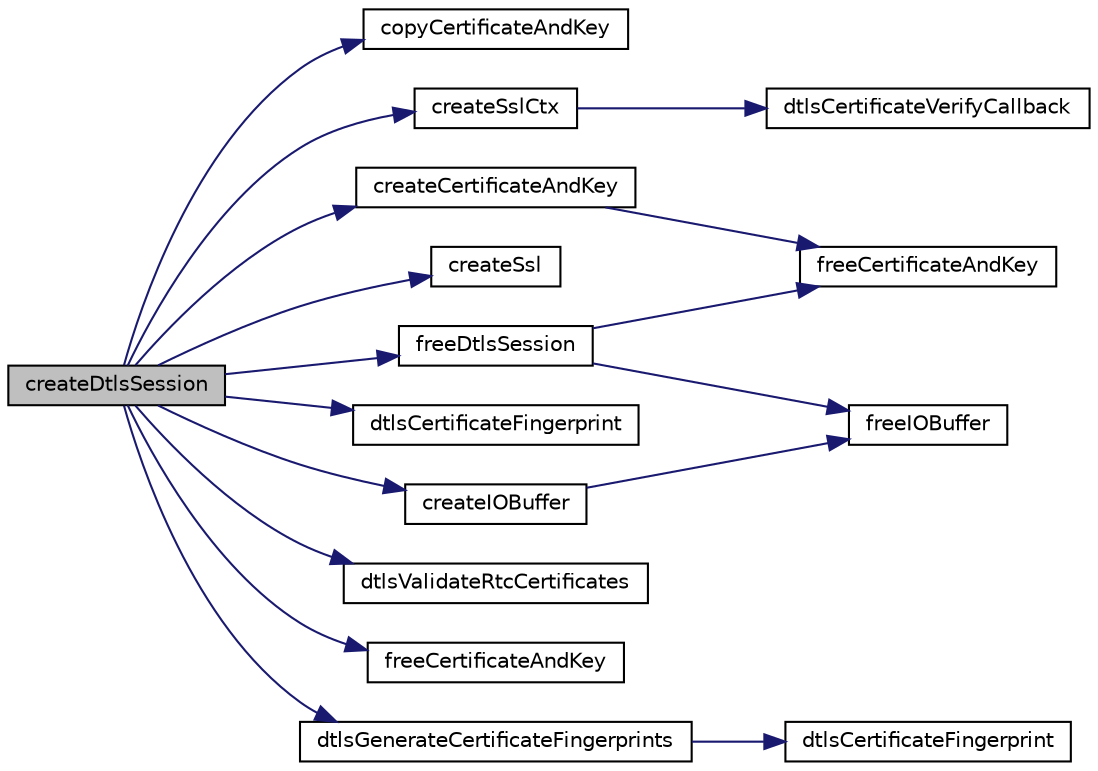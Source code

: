 digraph "createDtlsSession"
{
 // LATEX_PDF_SIZE
  edge [fontname="Helvetica",fontsize="10",labelfontname="Helvetica",labelfontsize="10"];
  node [fontname="Helvetica",fontsize="10",shape=record];
  rankdir="LR";
  Node1 [label="createDtlsSession",height=0.2,width=0.4,color="black", fillcolor="grey75", style="filled", fontcolor="black",tooltip=" "];
  Node1 -> Node2 [color="midnightblue",fontsize="10",style="solid",fontname="Helvetica"];
  Node2 [label="copyCertificateAndKey",height=0.2,width=0.4,color="black", fillcolor="white", style="filled",URL="$Dtls__mbedtls_8c.html#ae531676f27dfc698ebf5ff4087f4f762",tooltip=" "];
  Node1 -> Node3 [color="midnightblue",fontsize="10",style="solid",fontname="Helvetica"];
  Node3 [label="createCertificateAndKey",height=0.2,width=0.4,color="black", fillcolor="white", style="filled",URL="$Dtls__mbedtls_8c.html#aeb739e880d3edc3d95e7135805114f13",tooltip=" "];
  Node3 -> Node4 [color="midnightblue",fontsize="10",style="solid",fontname="Helvetica"];
  Node4 [label="freeCertificateAndKey",height=0.2,width=0.4,color="black", fillcolor="white", style="filled",URL="$Dtls__mbedtls_8c.html#aa6d608da9c875fbfccf37bd3e716e836",tooltip=" "];
  Node1 -> Node5 [color="midnightblue",fontsize="10",style="solid",fontname="Helvetica"];
  Node5 [label="createIOBuffer",height=0.2,width=0.4,color="black", fillcolor="white", style="filled",URL="$IOBuffer_8c.html#ab546267bacecbe0c2c65a2286df9dfc4",tooltip=" "];
  Node5 -> Node6 [color="midnightblue",fontsize="10",style="solid",fontname="Helvetica"];
  Node6 [label="freeIOBuffer",height=0.2,width=0.4,color="black", fillcolor="white", style="filled",URL="$IOBuffer_8c.html#a716982d27f4e9cf43d6737555e684289",tooltip=" "];
  Node1 -> Node7 [color="midnightblue",fontsize="10",style="solid",fontname="Helvetica"];
  Node7 [label="createSsl",height=0.2,width=0.4,color="black", fillcolor="white", style="filled",URL="$Dtls__openssl_8c.html#a0ae93fa40ae5eb21cc9186f822c6029e",tooltip=" "];
  Node1 -> Node8 [color="midnightblue",fontsize="10",style="solid",fontname="Helvetica"];
  Node8 [label="createSslCtx",height=0.2,width=0.4,color="black", fillcolor="white", style="filled",URL="$Dtls__openssl_8c.html#a9f7171c14a422c26d110d5c44d9c6a05",tooltip=" "];
  Node8 -> Node9 [color="midnightblue",fontsize="10",style="solid",fontname="Helvetica"];
  Node9 [label="dtlsCertificateVerifyCallback",height=0.2,width=0.4,color="black", fillcolor="white", style="filled",URL="$Dtls__openssl_8c.html#ab9cf721020ef308c3908c38dccbaf407",tooltip=" "];
  Node1 -> Node10 [color="midnightblue",fontsize="10",style="solid",fontname="Helvetica"];
  Node10 [label="dtlsCertificateFingerprint",height=0.2,width=0.4,color="black", fillcolor="white", style="filled",URL="$Dtls__mbedtls_8c.html#aa884d968f928d7c4d9e4a45441cef269",tooltip=" "];
  Node1 -> Node11 [color="midnightblue",fontsize="10",style="solid",fontname="Helvetica"];
  Node11 [label="dtlsGenerateCertificateFingerprints",height=0.2,width=0.4,color="black", fillcolor="white", style="filled",URL="$Dtls__openssl_8c.html#a6d9a65b31959016f66ef3374374c73c8",tooltip=" "];
  Node11 -> Node12 [color="midnightblue",fontsize="10",style="solid",fontname="Helvetica"];
  Node12 [label="dtlsCertificateFingerprint",height=0.2,width=0.4,color="black", fillcolor="white", style="filled",URL="$Dtls__openssl_8c.html#ac704fd327481e77f13a56729e2abb341",tooltip=" "];
  Node1 -> Node13 [color="midnightblue",fontsize="10",style="solid",fontname="Helvetica"];
  Node13 [label="dtlsValidateRtcCertificates",height=0.2,width=0.4,color="black", fillcolor="white", style="filled",URL="$Dtls_8c.html#abdb647933c7ddcbdcc5470e66fdc0353",tooltip=" "];
  Node1 -> Node14 [color="midnightblue",fontsize="10",style="solid",fontname="Helvetica"];
  Node14 [label="freeCertificateAndKey",height=0.2,width=0.4,color="black", fillcolor="white", style="filled",URL="$Dtls__openssl_8c.html#ac06177551160b2bf5e5e8b764a6bd253",tooltip=" "];
  Node1 -> Node15 [color="midnightblue",fontsize="10",style="solid",fontname="Helvetica"];
  Node15 [label="freeDtlsSession",height=0.2,width=0.4,color="black", fillcolor="white", style="filled",URL="$Dtls__mbedtls_8c.html#aa1b6a668704b0b7ddf99be1f7977b8ba",tooltip=" "];
  Node15 -> Node4 [color="midnightblue",fontsize="10",style="solid",fontname="Helvetica"];
  Node15 -> Node6 [color="midnightblue",fontsize="10",style="solid",fontname="Helvetica"];
}
